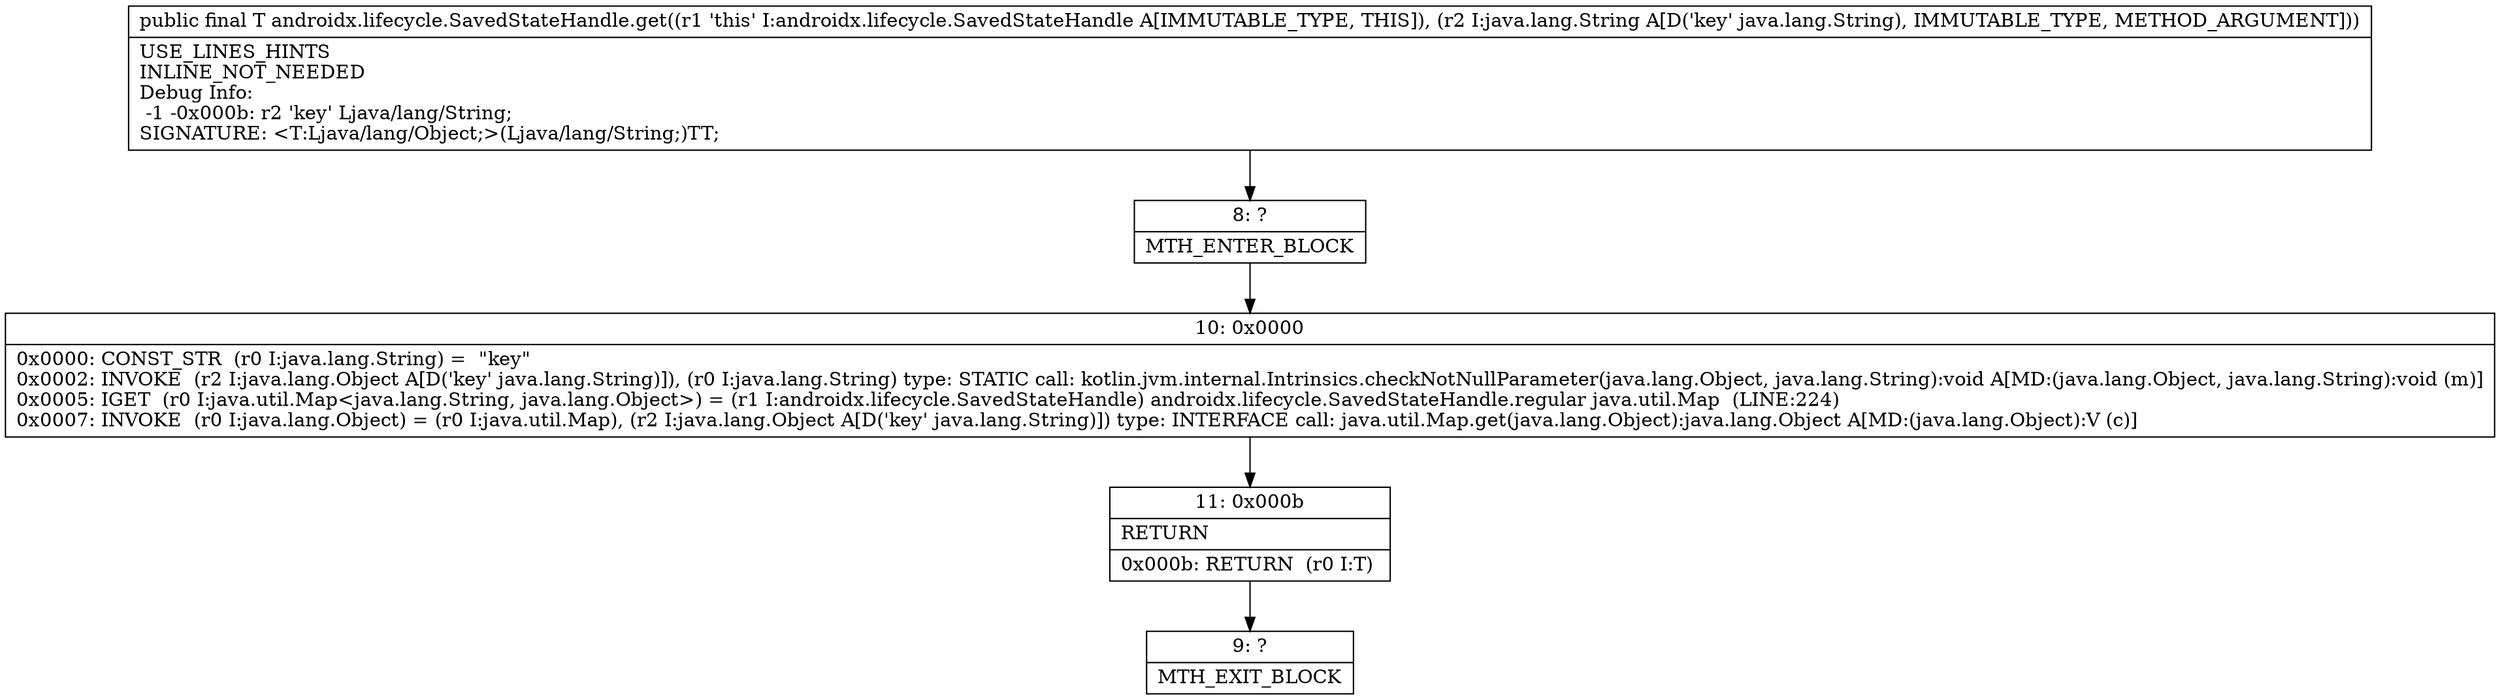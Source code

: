 digraph "CFG forandroidx.lifecycle.SavedStateHandle.get(Ljava\/lang\/String;)Ljava\/lang\/Object;" {
Node_8 [shape=record,label="{8\:\ ?|MTH_ENTER_BLOCK\l}"];
Node_10 [shape=record,label="{10\:\ 0x0000|0x0000: CONST_STR  (r0 I:java.lang.String) =  \"key\" \l0x0002: INVOKE  (r2 I:java.lang.Object A[D('key' java.lang.String)]), (r0 I:java.lang.String) type: STATIC call: kotlin.jvm.internal.Intrinsics.checkNotNullParameter(java.lang.Object, java.lang.String):void A[MD:(java.lang.Object, java.lang.String):void (m)]\l0x0005: IGET  (r0 I:java.util.Map\<java.lang.String, java.lang.Object\>) = (r1 I:androidx.lifecycle.SavedStateHandle) androidx.lifecycle.SavedStateHandle.regular java.util.Map  (LINE:224)\l0x0007: INVOKE  (r0 I:java.lang.Object) = (r0 I:java.util.Map), (r2 I:java.lang.Object A[D('key' java.lang.String)]) type: INTERFACE call: java.util.Map.get(java.lang.Object):java.lang.Object A[MD:(java.lang.Object):V (c)]\l}"];
Node_11 [shape=record,label="{11\:\ 0x000b|RETURN\l|0x000b: RETURN  (r0 I:T) \l}"];
Node_9 [shape=record,label="{9\:\ ?|MTH_EXIT_BLOCK\l}"];
MethodNode[shape=record,label="{public final T androidx.lifecycle.SavedStateHandle.get((r1 'this' I:androidx.lifecycle.SavedStateHandle A[IMMUTABLE_TYPE, THIS]), (r2 I:java.lang.String A[D('key' java.lang.String), IMMUTABLE_TYPE, METHOD_ARGUMENT]))  | USE_LINES_HINTS\lINLINE_NOT_NEEDED\lDebug Info:\l  \-1 \-0x000b: r2 'key' Ljava\/lang\/String;\lSIGNATURE: \<T:Ljava\/lang\/Object;\>(Ljava\/lang\/String;)TT;\l}"];
MethodNode -> Node_8;Node_8 -> Node_10;
Node_10 -> Node_11;
Node_11 -> Node_9;
}

